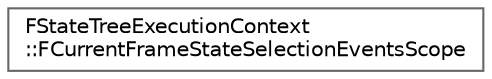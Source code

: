 digraph "Graphical Class Hierarchy"
{
 // INTERACTIVE_SVG=YES
 // LATEX_PDF_SIZE
  bgcolor="transparent";
  edge [fontname=Helvetica,fontsize=10,labelfontname=Helvetica,labelfontsize=10];
  node [fontname=Helvetica,fontsize=10,shape=box,height=0.2,width=0.4];
  rankdir="LR";
  Node0 [id="Node000000",label="FStateTreeExecutionContext\l::FCurrentFrameStateSelectionEventsScope",height=0.2,width=0.4,color="grey40", fillcolor="white", style="filled",URL="$d6/d74/structFStateTreeExecutionContext_1_1FCurrentFrameStateSelectionEventsScope.html",tooltip="Helper struct to track currently processed state selection events."];
}
